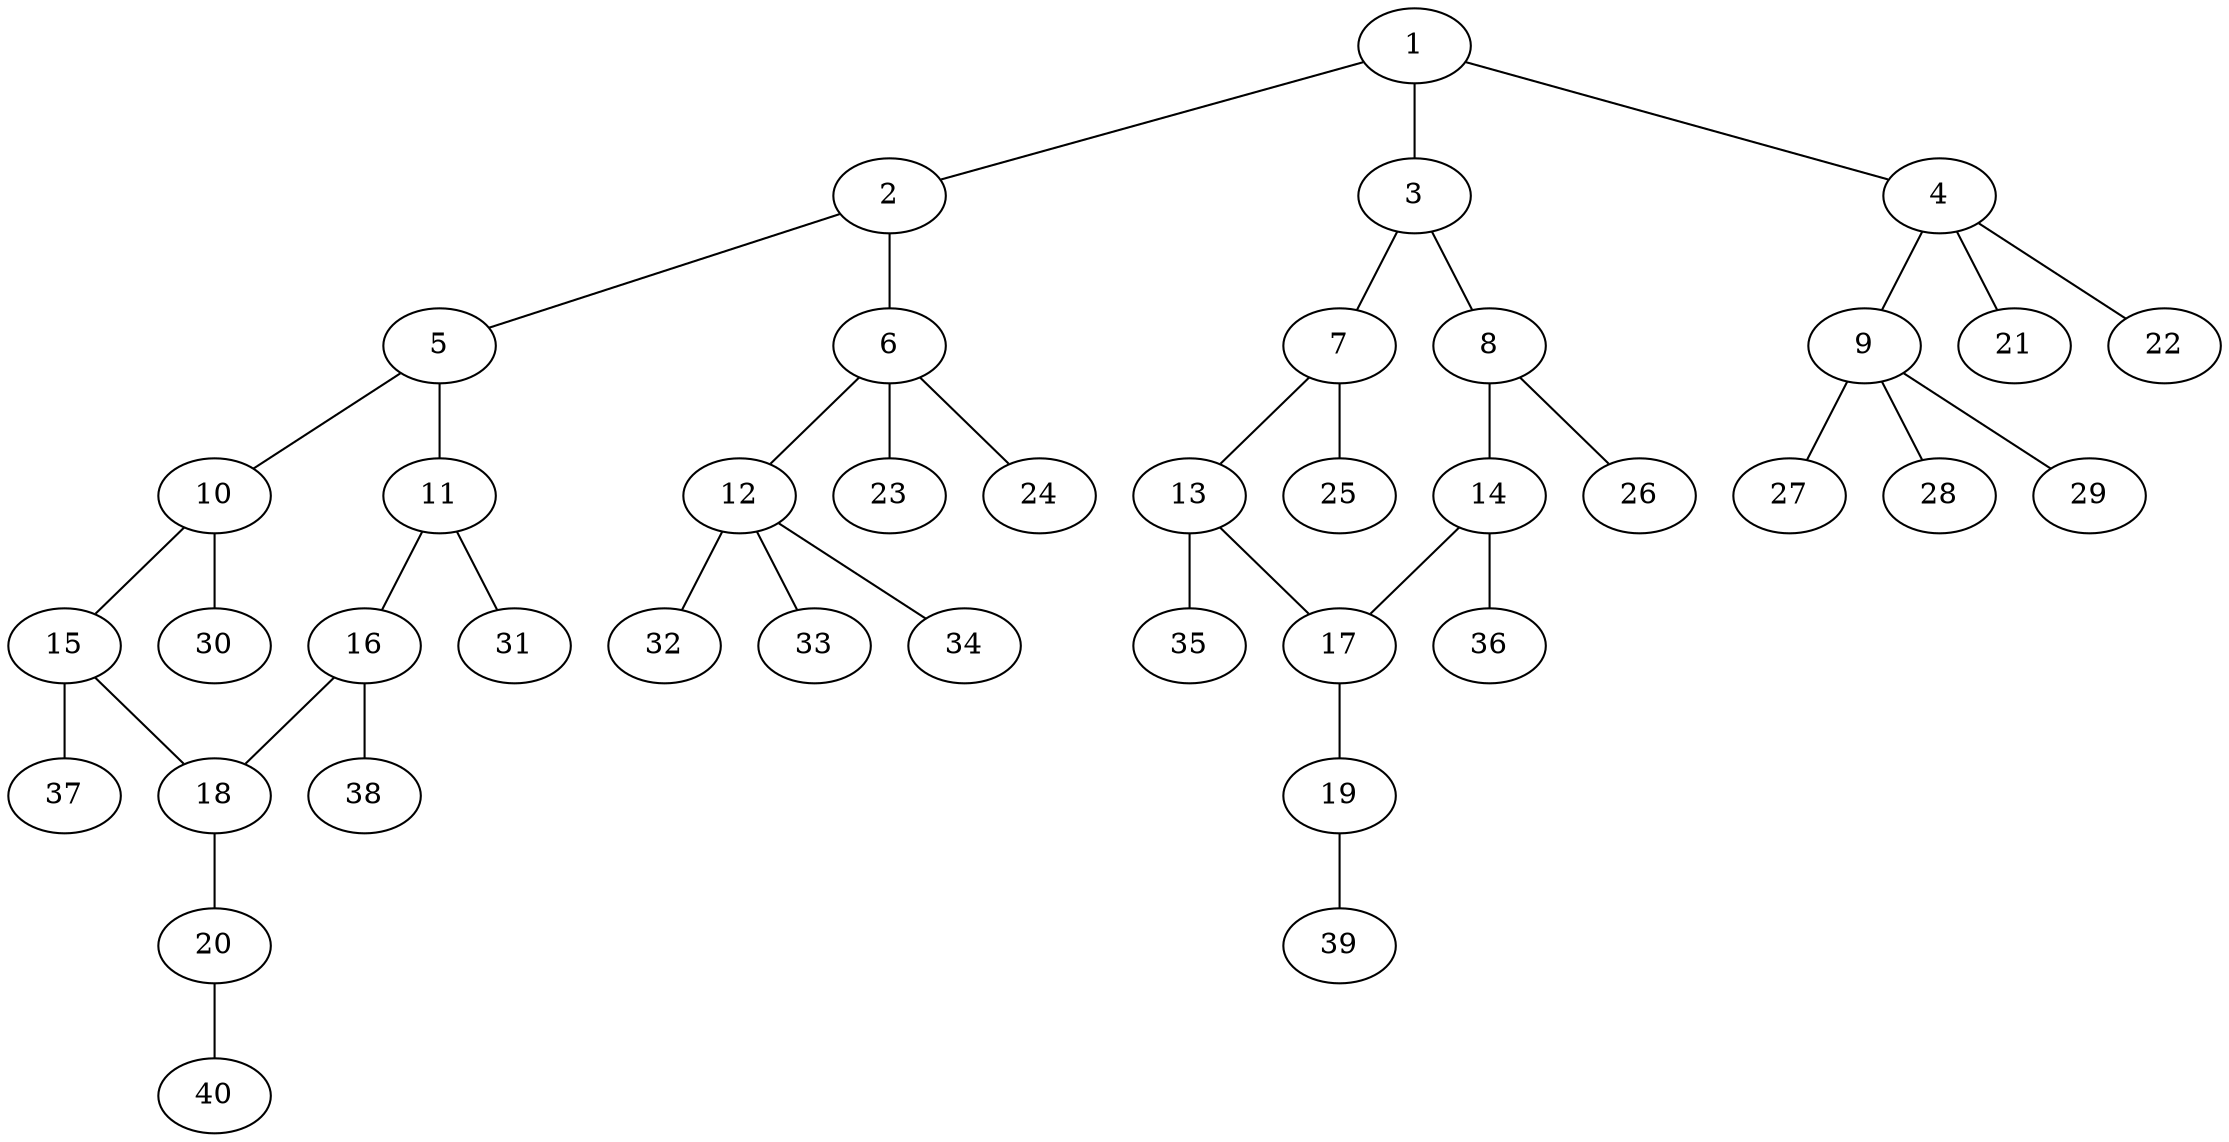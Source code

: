 graph molecule_2731 {
	1	 [chem=C];
	2	 [chem=C];
	1 -- 2	 [valence=2];
	3	 [chem=C];
	1 -- 3	 [valence=1];
	4	 [chem=C];
	1 -- 4	 [valence=1];
	5	 [chem=C];
	2 -- 5	 [valence=1];
	6	 [chem=C];
	2 -- 6	 [valence=1];
	7	 [chem=C];
	3 -- 7	 [valence=2];
	8	 [chem=C];
	3 -- 8	 [valence=1];
	9	 [chem=C];
	4 -- 9	 [valence=1];
	21	 [chem=H];
	4 -- 21	 [valence=1];
	22	 [chem=H];
	4 -- 22	 [valence=1];
	10	 [chem=C];
	5 -- 10	 [valence=2];
	11	 [chem=C];
	5 -- 11	 [valence=1];
	12	 [chem=C];
	6 -- 12	 [valence=1];
	23	 [chem=H];
	6 -- 23	 [valence=1];
	24	 [chem=H];
	6 -- 24	 [valence=1];
	13	 [chem=C];
	7 -- 13	 [valence=1];
	25	 [chem=H];
	7 -- 25	 [valence=1];
	14	 [chem=C];
	8 -- 14	 [valence=2];
	26	 [chem=H];
	8 -- 26	 [valence=1];
	27	 [chem=H];
	9 -- 27	 [valence=1];
	28	 [chem=H];
	9 -- 28	 [valence=1];
	29	 [chem=H];
	9 -- 29	 [valence=1];
	15	 [chem=C];
	10 -- 15	 [valence=1];
	30	 [chem=H];
	10 -- 30	 [valence=1];
	16	 [chem=C];
	11 -- 16	 [valence=2];
	31	 [chem=H];
	11 -- 31	 [valence=1];
	32	 [chem=H];
	12 -- 32	 [valence=1];
	33	 [chem=H];
	12 -- 33	 [valence=1];
	34	 [chem=H];
	12 -- 34	 [valence=1];
	17	 [chem=C];
	13 -- 17	 [valence=2];
	35	 [chem=H];
	13 -- 35	 [valence=1];
	14 -- 17	 [valence=1];
	36	 [chem=H];
	14 -- 36	 [valence=1];
	18	 [chem=C];
	15 -- 18	 [valence=2];
	37	 [chem=H];
	15 -- 37	 [valence=1];
	16 -- 18	 [valence=1];
	38	 [chem=H];
	16 -- 38	 [valence=1];
	19	 [chem=O];
	17 -- 19	 [valence=1];
	20	 [chem=O];
	18 -- 20	 [valence=1];
	39	 [chem=H];
	19 -- 39	 [valence=1];
	40	 [chem=H];
	20 -- 40	 [valence=1];
}
